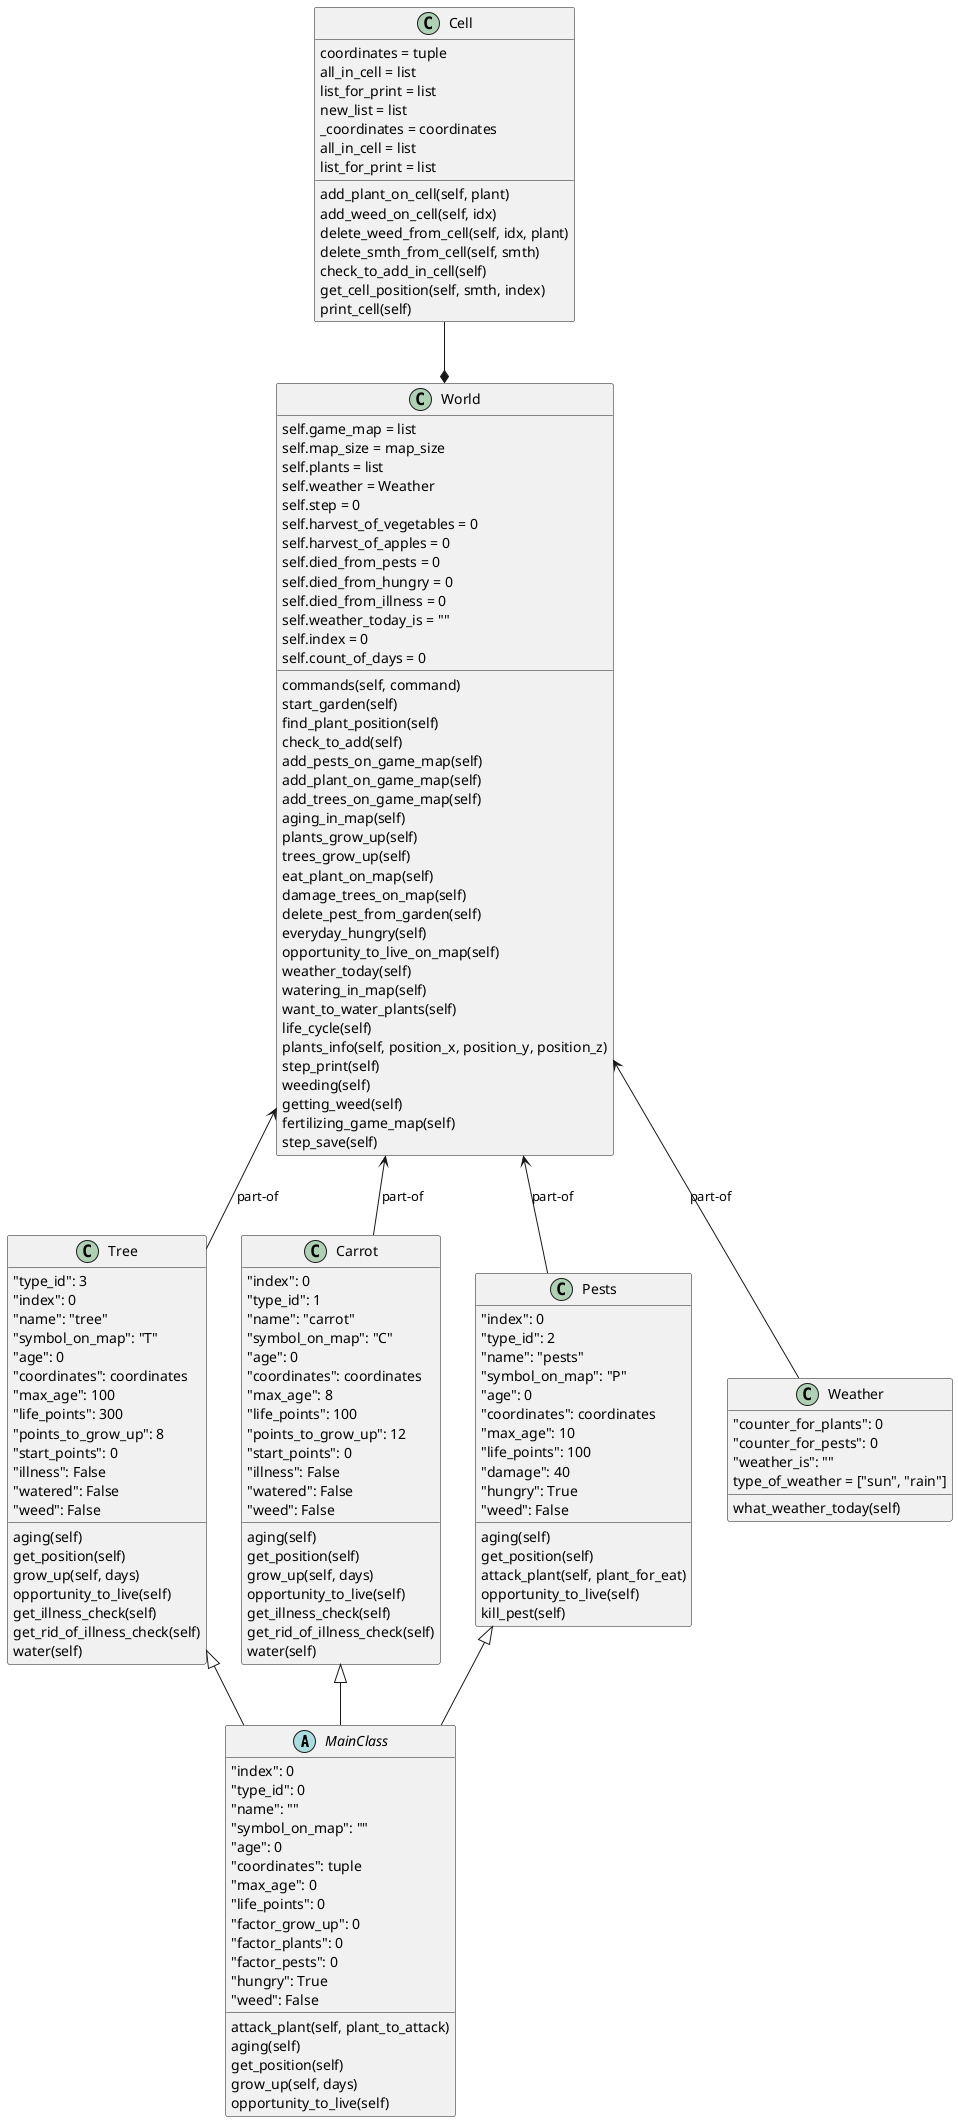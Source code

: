 @startuml

abstract class MainClass{
        "index": 0
        "type_id": 0
        "name": ""
        "symbol_on_map": ""
        "age": 0
        "coordinates": tuple
        "max_age": 0
        "life_points": 0
        "factor_grow_up": 0
        "factor_plants": 0
        "factor_pests": 0
        "hungry": True
        "weed": False

        attack_plant(self, plant_to_attack)
        aging(self)
        get_position(self)
        grow_up(self, days)
        opportunity_to_live(self)
}

class Tree{
        "type_id": 3
        "index": 0
        "name": "tree"
        "symbol_on_map": "T"
        "age": 0
        "coordinates": coordinates
        "max_age": 100
        "life_points": 300
        "points_to_grow_up": 8
        "start_points": 0
        "illness": False
        "watered": False
        "weed": False

        aging(self)
        get_position(self)
        grow_up(self, days)
        opportunity_to_live(self)
        get_illness_check(self)
        get_rid_of_illness_check(self)
        water(self)
}

class Carrot{
            "index": 0
            "type_id": 1
            "name": "carrot"
            "symbol_on_map": "C"
            "age": 0
            "coordinates": coordinates
            "max_age": 8
            "life_points": 100
            "points_to_grow_up": 12
            "start_points": 0
            "illness": False
            "watered": False
            "weed": False

            aging(self)
            get_position(self)
            grow_up(self, days)
            opportunity_to_live(self)
            get_illness_check(self)
            get_rid_of_illness_check(self)
            water(self)
}

class Pests{
            "index": 0
            "type_id": 2
            "name": "pests"
            "symbol_on_map": "P"
            "age": 0
            "coordinates": coordinates
            "max_age": 10
            "life_points": 100
            "damage": 40
            "hungry": True
            "weed": False

            aging(self)
            get_position(self)
            attack_plant(self, plant_for_eat)
            opportunity_to_live(self)
            kill_pest(self)
}

class Weather{
        "counter_for_plants": 0
        "counter_for_pests": 0
        "weather_is": ""
        type_of_weather = ["sun", "rain"]

        what_weather_today(self)
}

class World{
        self.game_map = list
        self.map_size = map_size
        self.plants = list
        self.weather = Weather
        self.step = 0
        self.harvest_of_vegetables = 0
        self.harvest_of_apples = 0
        self.died_from_pests = 0
        self.died_from_hungry = 0
        self.died_from_illness = 0
        self.weather_today_is = ""
        self.index = 0
        self.count_of_days = 0

        commands(self, command)
        start_garden(self)
        find_plant_position(self)
        check_to_add(self)
        add_pests_on_game_map(self)
        add_plant_on_game_map(self)
        add_trees_on_game_map(self)
        aging_in_map(self)
        plants_grow_up(self)
        trees_grow_up(self)
        eat_plant_on_map(self)
        damage_trees_on_map(self)
        delete_pest_from_garden(self)
        everyday_hungry(self)
        opportunity_to_live_on_map(self)
        weather_today(self)
        watering_in_map(self)
        want_to_water_plants(self)
        life_cycle(self)
        plants_info(self, position_x, position_y, position_z)
        step_print(self)
        weeding(self)
        getting_weed(self)
        fertilizing_game_map(self)
        step_save(self)
}

class Cell{
            coordinates = tuple
            all_in_cell = list
            list_for_print = list
            new_list = list
            _coordinates = coordinates
            all_in_cell = list
            list_for_print = list

            add_plant_on_cell(self, plant)
            add_weed_on_cell(self, idx)
            delete_weed_from_cell(self, idx, plant)
            delete_smth_from_cell(self, smth)
            check_to_add_in_cell(self)
            get_cell_position(self, smth, index)
            print_cell(self)
}

Tree <|-- MainClass
Carrot <|-- MainClass
Pests <|-- MainClass

Cell --* World

World <-- Weather: part-of
World <-- Tree: part-of
World <-- Carrot: part-of
World <-- Pests: part-of

@enduml


@startuml


[*] --> Command_input

Command_input : start-garden
Command_input : next-day
Command_input : add-plant
Command_input : add-tree
Command_input : add-pests
Command_input : del-pests
Command_input : weeding
Command_input : water-plants
Command_input : help-plants
Command_input : save-garden
Command_input : info

start_garden : generate garden \nwith pre-ready entities

life_cycle : self.weather_today() \nself.want_to_water_plants()\nself.plants_grow_up()
life_cycle : self.trees_grow_up()\nself.eat_plant_on_map()\nself.aging_in_map()
life_cycle : self.opportunity_to_live_on_map()\nself.everyday_hungry()
life_cycle : self.count_of_days += 1

add_plant : self.add_plant_on_game_map()
add_tree : self.add_trees_on_game_map()
add_pests : self.add_pests_on_game_map()
del_pests : self.delete_pest_from_garden()
weeding : self.weeding()
water_plants : self.watering_in_map()
help_plants : self.fertilizing_game_map()
save_garden : self.step_save()
info : self.plants_info(x, y, z)


Command_input --> start_garden : start-garden
Command_input --> life_cycle : next-day
Command_input --> add_plant : add-plant
Command_input --> add_tree : add-tree
Command_input --> add_pests : add-pests
Command_input --> del_pests : del-pests
Command_input --> weeding : weeding
Command_input --> water_plants : water-plants
Command_input --> help_plants : help-plants
Command_input --> save_garden : save-garden
Command_input --> info : info

start_garden -> Command_input
life_cycle -> Command_input
add_plant -> Command_input
add_tree -> Command_input
add_pests -> Command_input
del_pests -> Command_input
weeding -> Command_input
water_plants -> Command_input
help_plants -> Command_input
save_garden -> Command_input
info --> Command_input

Command_input ---> [*] : exit
@enduml
